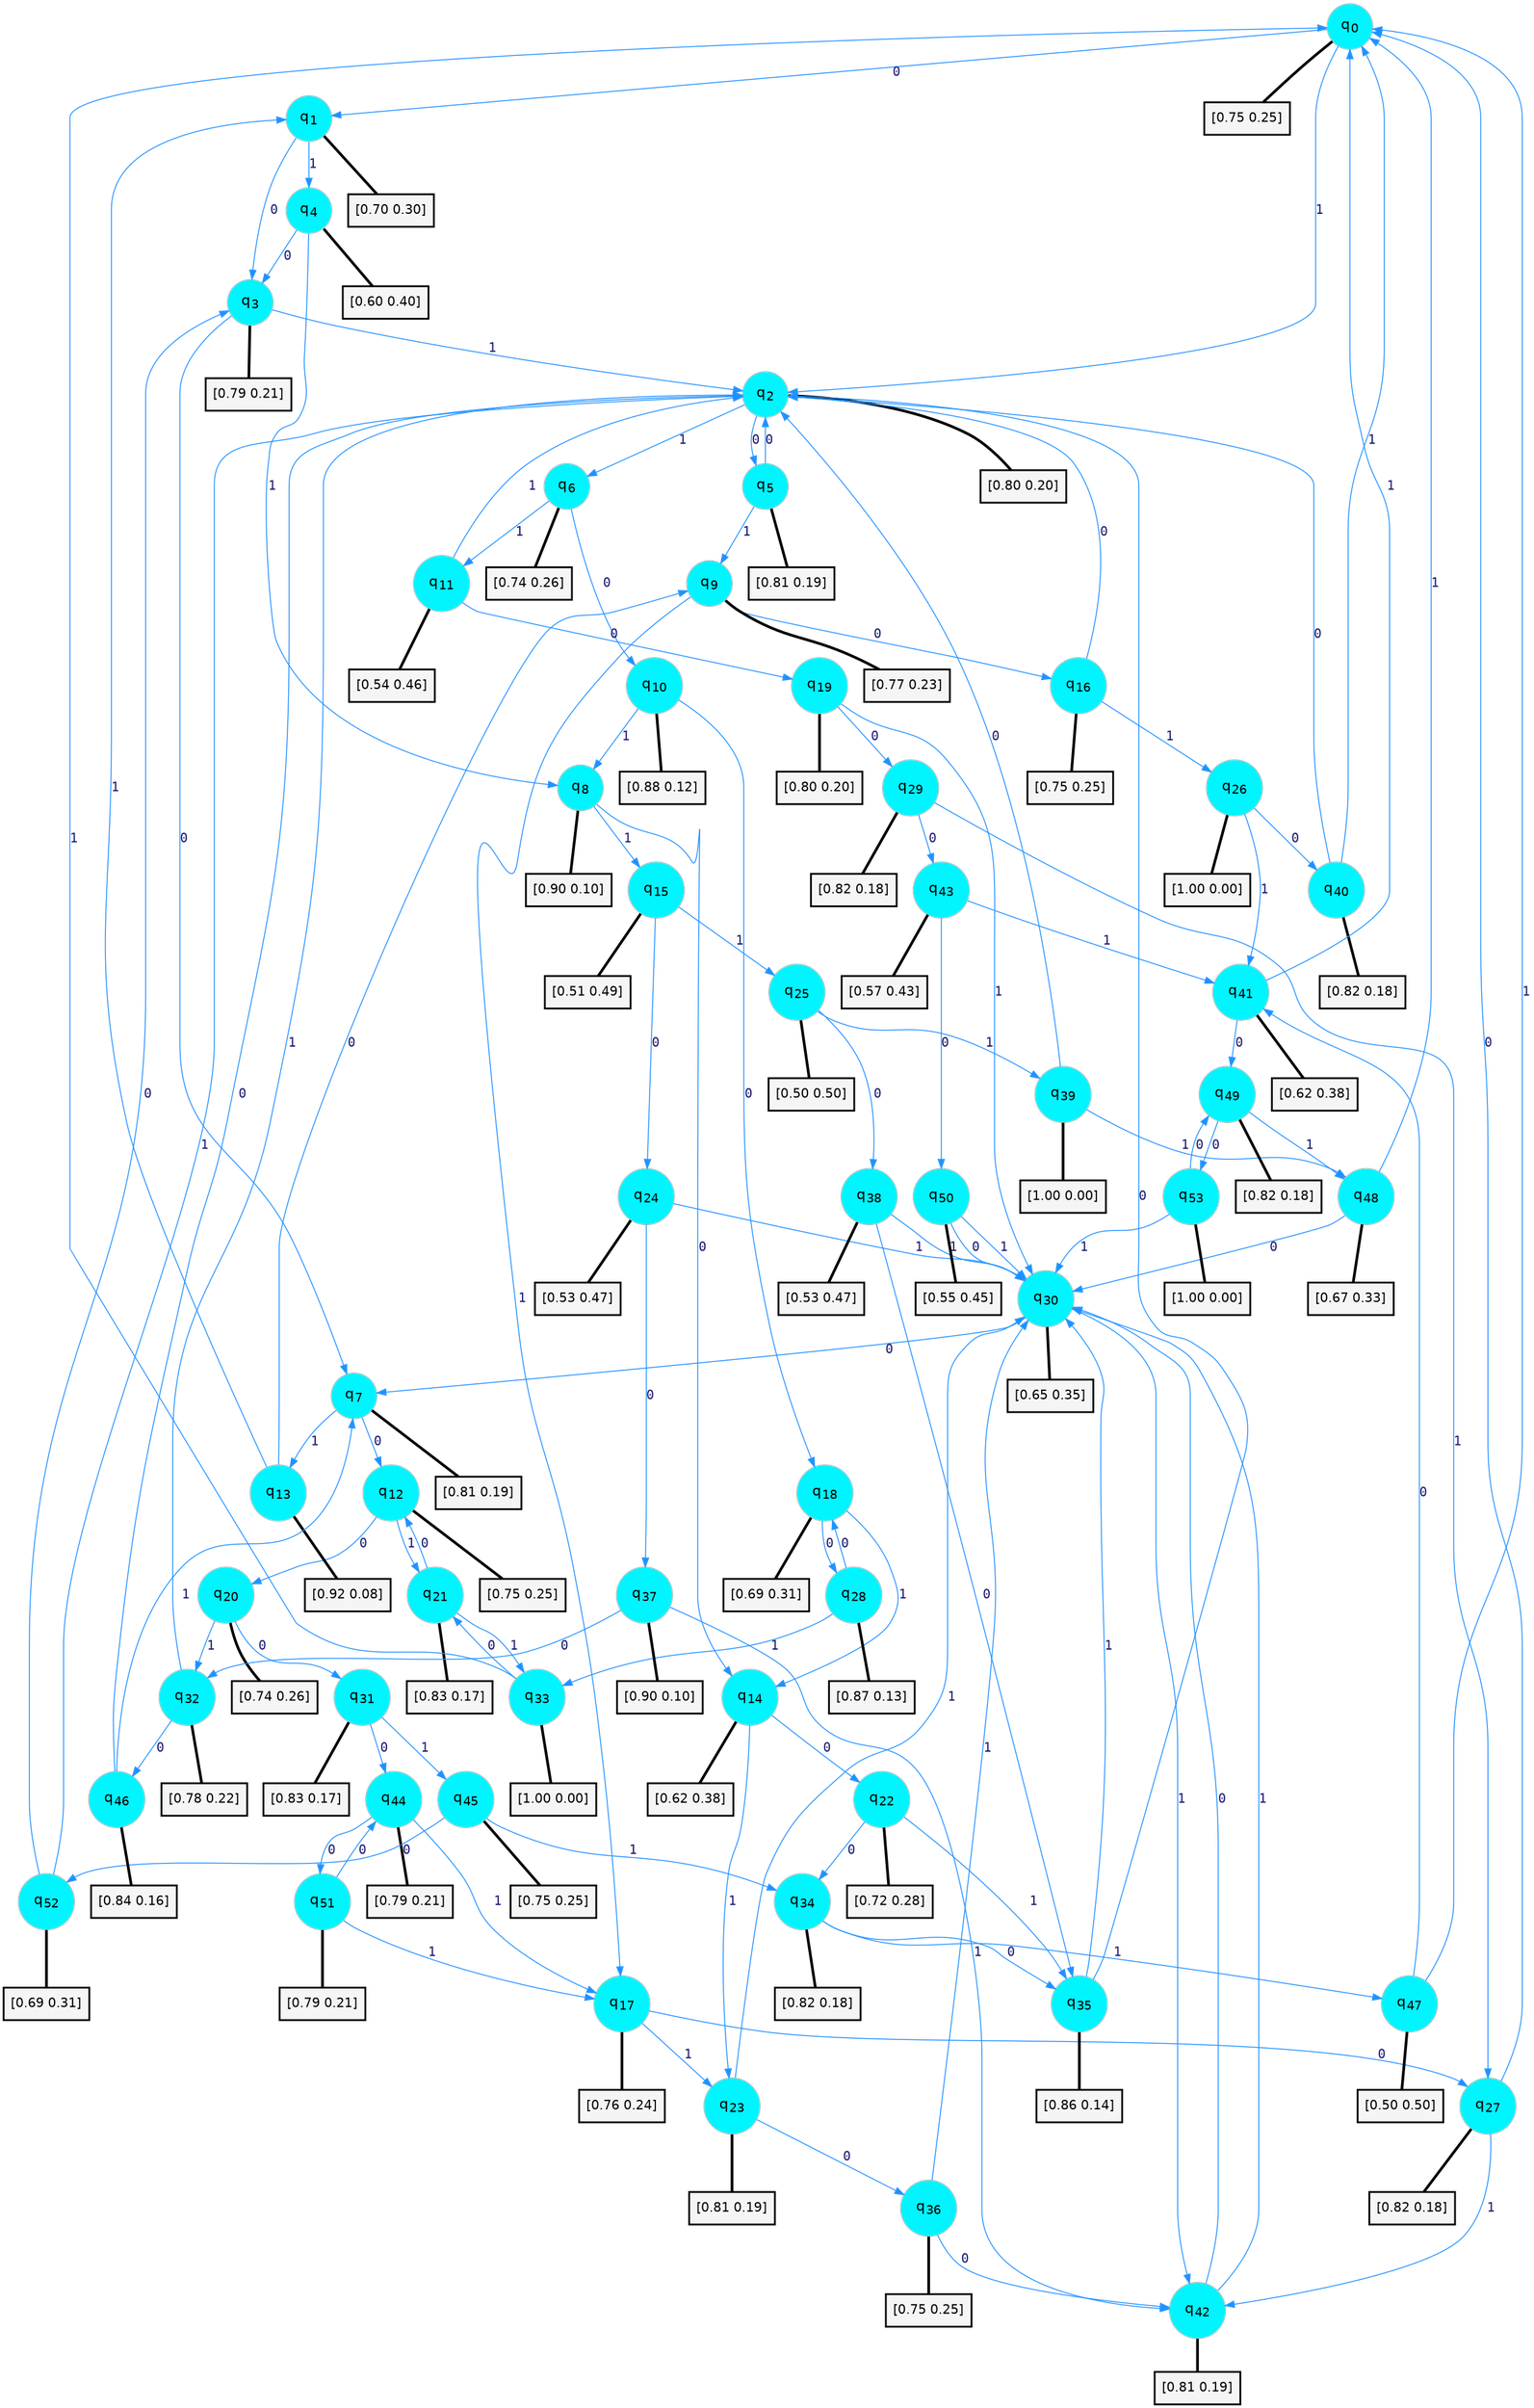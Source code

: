 digraph G {
graph [
bgcolor=transparent, dpi=300, rankdir=TD, size="40,25"];
node [
color=gray, fillcolor=turquoise1, fontcolor=black, fontname=Helvetica, fontsize=16, fontweight=bold, shape=circle, style=filled];
edge [
arrowsize=1, color=dodgerblue1, fontcolor=midnightblue, fontname=courier, fontweight=bold, penwidth=1, style=solid, weight=20];
0[label=<q<SUB>0</SUB>>];
1[label=<q<SUB>1</SUB>>];
2[label=<q<SUB>2</SUB>>];
3[label=<q<SUB>3</SUB>>];
4[label=<q<SUB>4</SUB>>];
5[label=<q<SUB>5</SUB>>];
6[label=<q<SUB>6</SUB>>];
7[label=<q<SUB>7</SUB>>];
8[label=<q<SUB>8</SUB>>];
9[label=<q<SUB>9</SUB>>];
10[label=<q<SUB>10</SUB>>];
11[label=<q<SUB>11</SUB>>];
12[label=<q<SUB>12</SUB>>];
13[label=<q<SUB>13</SUB>>];
14[label=<q<SUB>14</SUB>>];
15[label=<q<SUB>15</SUB>>];
16[label=<q<SUB>16</SUB>>];
17[label=<q<SUB>17</SUB>>];
18[label=<q<SUB>18</SUB>>];
19[label=<q<SUB>19</SUB>>];
20[label=<q<SUB>20</SUB>>];
21[label=<q<SUB>21</SUB>>];
22[label=<q<SUB>22</SUB>>];
23[label=<q<SUB>23</SUB>>];
24[label=<q<SUB>24</SUB>>];
25[label=<q<SUB>25</SUB>>];
26[label=<q<SUB>26</SUB>>];
27[label=<q<SUB>27</SUB>>];
28[label=<q<SUB>28</SUB>>];
29[label=<q<SUB>29</SUB>>];
30[label=<q<SUB>30</SUB>>];
31[label=<q<SUB>31</SUB>>];
32[label=<q<SUB>32</SUB>>];
33[label=<q<SUB>33</SUB>>];
34[label=<q<SUB>34</SUB>>];
35[label=<q<SUB>35</SUB>>];
36[label=<q<SUB>36</SUB>>];
37[label=<q<SUB>37</SUB>>];
38[label=<q<SUB>38</SUB>>];
39[label=<q<SUB>39</SUB>>];
40[label=<q<SUB>40</SUB>>];
41[label=<q<SUB>41</SUB>>];
42[label=<q<SUB>42</SUB>>];
43[label=<q<SUB>43</SUB>>];
44[label=<q<SUB>44</SUB>>];
45[label=<q<SUB>45</SUB>>];
46[label=<q<SUB>46</SUB>>];
47[label=<q<SUB>47</SUB>>];
48[label=<q<SUB>48</SUB>>];
49[label=<q<SUB>49</SUB>>];
50[label=<q<SUB>50</SUB>>];
51[label=<q<SUB>51</SUB>>];
52[label=<q<SUB>52</SUB>>];
53[label=<q<SUB>53</SUB>>];
54[label="[0.75 0.25]", shape=box,fontcolor=black, fontname=Helvetica, fontsize=14, penwidth=2, fillcolor=whitesmoke,color=black];
55[label="[0.70 0.30]", shape=box,fontcolor=black, fontname=Helvetica, fontsize=14, penwidth=2, fillcolor=whitesmoke,color=black];
56[label="[0.80 0.20]", shape=box,fontcolor=black, fontname=Helvetica, fontsize=14, penwidth=2, fillcolor=whitesmoke,color=black];
57[label="[0.79 0.21]", shape=box,fontcolor=black, fontname=Helvetica, fontsize=14, penwidth=2, fillcolor=whitesmoke,color=black];
58[label="[0.60 0.40]", shape=box,fontcolor=black, fontname=Helvetica, fontsize=14, penwidth=2, fillcolor=whitesmoke,color=black];
59[label="[0.81 0.19]", shape=box,fontcolor=black, fontname=Helvetica, fontsize=14, penwidth=2, fillcolor=whitesmoke,color=black];
60[label="[0.74 0.26]", shape=box,fontcolor=black, fontname=Helvetica, fontsize=14, penwidth=2, fillcolor=whitesmoke,color=black];
61[label="[0.81 0.19]", shape=box,fontcolor=black, fontname=Helvetica, fontsize=14, penwidth=2, fillcolor=whitesmoke,color=black];
62[label="[0.90 0.10]", shape=box,fontcolor=black, fontname=Helvetica, fontsize=14, penwidth=2, fillcolor=whitesmoke,color=black];
63[label="[0.77 0.23]", shape=box,fontcolor=black, fontname=Helvetica, fontsize=14, penwidth=2, fillcolor=whitesmoke,color=black];
64[label="[0.88 0.12]", shape=box,fontcolor=black, fontname=Helvetica, fontsize=14, penwidth=2, fillcolor=whitesmoke,color=black];
65[label="[0.54 0.46]", shape=box,fontcolor=black, fontname=Helvetica, fontsize=14, penwidth=2, fillcolor=whitesmoke,color=black];
66[label="[0.75 0.25]", shape=box,fontcolor=black, fontname=Helvetica, fontsize=14, penwidth=2, fillcolor=whitesmoke,color=black];
67[label="[0.92 0.08]", shape=box,fontcolor=black, fontname=Helvetica, fontsize=14, penwidth=2, fillcolor=whitesmoke,color=black];
68[label="[0.62 0.38]", shape=box,fontcolor=black, fontname=Helvetica, fontsize=14, penwidth=2, fillcolor=whitesmoke,color=black];
69[label="[0.51 0.49]", shape=box,fontcolor=black, fontname=Helvetica, fontsize=14, penwidth=2, fillcolor=whitesmoke,color=black];
70[label="[0.75 0.25]", shape=box,fontcolor=black, fontname=Helvetica, fontsize=14, penwidth=2, fillcolor=whitesmoke,color=black];
71[label="[0.76 0.24]", shape=box,fontcolor=black, fontname=Helvetica, fontsize=14, penwidth=2, fillcolor=whitesmoke,color=black];
72[label="[0.69 0.31]", shape=box,fontcolor=black, fontname=Helvetica, fontsize=14, penwidth=2, fillcolor=whitesmoke,color=black];
73[label="[0.80 0.20]", shape=box,fontcolor=black, fontname=Helvetica, fontsize=14, penwidth=2, fillcolor=whitesmoke,color=black];
74[label="[0.74 0.26]", shape=box,fontcolor=black, fontname=Helvetica, fontsize=14, penwidth=2, fillcolor=whitesmoke,color=black];
75[label="[0.83 0.17]", shape=box,fontcolor=black, fontname=Helvetica, fontsize=14, penwidth=2, fillcolor=whitesmoke,color=black];
76[label="[0.72 0.28]", shape=box,fontcolor=black, fontname=Helvetica, fontsize=14, penwidth=2, fillcolor=whitesmoke,color=black];
77[label="[0.81 0.19]", shape=box,fontcolor=black, fontname=Helvetica, fontsize=14, penwidth=2, fillcolor=whitesmoke,color=black];
78[label="[0.53 0.47]", shape=box,fontcolor=black, fontname=Helvetica, fontsize=14, penwidth=2, fillcolor=whitesmoke,color=black];
79[label="[0.50 0.50]", shape=box,fontcolor=black, fontname=Helvetica, fontsize=14, penwidth=2, fillcolor=whitesmoke,color=black];
80[label="[1.00 0.00]", shape=box,fontcolor=black, fontname=Helvetica, fontsize=14, penwidth=2, fillcolor=whitesmoke,color=black];
81[label="[0.82 0.18]", shape=box,fontcolor=black, fontname=Helvetica, fontsize=14, penwidth=2, fillcolor=whitesmoke,color=black];
82[label="[0.87 0.13]", shape=box,fontcolor=black, fontname=Helvetica, fontsize=14, penwidth=2, fillcolor=whitesmoke,color=black];
83[label="[0.82 0.18]", shape=box,fontcolor=black, fontname=Helvetica, fontsize=14, penwidth=2, fillcolor=whitesmoke,color=black];
84[label="[0.65 0.35]", shape=box,fontcolor=black, fontname=Helvetica, fontsize=14, penwidth=2, fillcolor=whitesmoke,color=black];
85[label="[0.83 0.17]", shape=box,fontcolor=black, fontname=Helvetica, fontsize=14, penwidth=2, fillcolor=whitesmoke,color=black];
86[label="[0.78 0.22]", shape=box,fontcolor=black, fontname=Helvetica, fontsize=14, penwidth=2, fillcolor=whitesmoke,color=black];
87[label="[1.00 0.00]", shape=box,fontcolor=black, fontname=Helvetica, fontsize=14, penwidth=2, fillcolor=whitesmoke,color=black];
88[label="[0.82 0.18]", shape=box,fontcolor=black, fontname=Helvetica, fontsize=14, penwidth=2, fillcolor=whitesmoke,color=black];
89[label="[0.86 0.14]", shape=box,fontcolor=black, fontname=Helvetica, fontsize=14, penwidth=2, fillcolor=whitesmoke,color=black];
90[label="[0.75 0.25]", shape=box,fontcolor=black, fontname=Helvetica, fontsize=14, penwidth=2, fillcolor=whitesmoke,color=black];
91[label="[0.90 0.10]", shape=box,fontcolor=black, fontname=Helvetica, fontsize=14, penwidth=2, fillcolor=whitesmoke,color=black];
92[label="[0.53 0.47]", shape=box,fontcolor=black, fontname=Helvetica, fontsize=14, penwidth=2, fillcolor=whitesmoke,color=black];
93[label="[1.00 0.00]", shape=box,fontcolor=black, fontname=Helvetica, fontsize=14, penwidth=2, fillcolor=whitesmoke,color=black];
94[label="[0.82 0.18]", shape=box,fontcolor=black, fontname=Helvetica, fontsize=14, penwidth=2, fillcolor=whitesmoke,color=black];
95[label="[0.62 0.38]", shape=box,fontcolor=black, fontname=Helvetica, fontsize=14, penwidth=2, fillcolor=whitesmoke,color=black];
96[label="[0.81 0.19]", shape=box,fontcolor=black, fontname=Helvetica, fontsize=14, penwidth=2, fillcolor=whitesmoke,color=black];
97[label="[0.57 0.43]", shape=box,fontcolor=black, fontname=Helvetica, fontsize=14, penwidth=2, fillcolor=whitesmoke,color=black];
98[label="[0.79 0.21]", shape=box,fontcolor=black, fontname=Helvetica, fontsize=14, penwidth=2, fillcolor=whitesmoke,color=black];
99[label="[0.75 0.25]", shape=box,fontcolor=black, fontname=Helvetica, fontsize=14, penwidth=2, fillcolor=whitesmoke,color=black];
100[label="[0.84 0.16]", shape=box,fontcolor=black, fontname=Helvetica, fontsize=14, penwidth=2, fillcolor=whitesmoke,color=black];
101[label="[0.50 0.50]", shape=box,fontcolor=black, fontname=Helvetica, fontsize=14, penwidth=2, fillcolor=whitesmoke,color=black];
102[label="[0.67 0.33]", shape=box,fontcolor=black, fontname=Helvetica, fontsize=14, penwidth=2, fillcolor=whitesmoke,color=black];
103[label="[0.82 0.18]", shape=box,fontcolor=black, fontname=Helvetica, fontsize=14, penwidth=2, fillcolor=whitesmoke,color=black];
104[label="[0.55 0.45]", shape=box,fontcolor=black, fontname=Helvetica, fontsize=14, penwidth=2, fillcolor=whitesmoke,color=black];
105[label="[0.79 0.21]", shape=box,fontcolor=black, fontname=Helvetica, fontsize=14, penwidth=2, fillcolor=whitesmoke,color=black];
106[label="[0.69 0.31]", shape=box,fontcolor=black, fontname=Helvetica, fontsize=14, penwidth=2, fillcolor=whitesmoke,color=black];
107[label="[1.00 0.00]", shape=box,fontcolor=black, fontname=Helvetica, fontsize=14, penwidth=2, fillcolor=whitesmoke,color=black];
0->1 [label=0];
0->2 [label=1];
0->54 [arrowhead=none, penwidth=3,color=black];
1->3 [label=0];
1->4 [label=1];
1->55 [arrowhead=none, penwidth=3,color=black];
2->5 [label=0];
2->6 [label=1];
2->56 [arrowhead=none, penwidth=3,color=black];
3->7 [label=0];
3->2 [label=1];
3->57 [arrowhead=none, penwidth=3,color=black];
4->3 [label=0];
4->8 [label=1];
4->58 [arrowhead=none, penwidth=3,color=black];
5->2 [label=0];
5->9 [label=1];
5->59 [arrowhead=none, penwidth=3,color=black];
6->10 [label=0];
6->11 [label=1];
6->60 [arrowhead=none, penwidth=3,color=black];
7->12 [label=0];
7->13 [label=1];
7->61 [arrowhead=none, penwidth=3,color=black];
8->14 [label=0];
8->15 [label=1];
8->62 [arrowhead=none, penwidth=3,color=black];
9->16 [label=0];
9->17 [label=1];
9->63 [arrowhead=none, penwidth=3,color=black];
10->18 [label=0];
10->8 [label=1];
10->64 [arrowhead=none, penwidth=3,color=black];
11->19 [label=0];
11->2 [label=1];
11->65 [arrowhead=none, penwidth=3,color=black];
12->20 [label=0];
12->21 [label=1];
12->66 [arrowhead=none, penwidth=3,color=black];
13->9 [label=0];
13->1 [label=1];
13->67 [arrowhead=none, penwidth=3,color=black];
14->22 [label=0];
14->23 [label=1];
14->68 [arrowhead=none, penwidth=3,color=black];
15->24 [label=0];
15->25 [label=1];
15->69 [arrowhead=none, penwidth=3,color=black];
16->2 [label=0];
16->26 [label=1];
16->70 [arrowhead=none, penwidth=3,color=black];
17->27 [label=0];
17->23 [label=1];
17->71 [arrowhead=none, penwidth=3,color=black];
18->28 [label=0];
18->14 [label=1];
18->72 [arrowhead=none, penwidth=3,color=black];
19->29 [label=0];
19->30 [label=1];
19->73 [arrowhead=none, penwidth=3,color=black];
20->31 [label=0];
20->32 [label=1];
20->74 [arrowhead=none, penwidth=3,color=black];
21->12 [label=0];
21->33 [label=1];
21->75 [arrowhead=none, penwidth=3,color=black];
22->34 [label=0];
22->35 [label=1];
22->76 [arrowhead=none, penwidth=3,color=black];
23->36 [label=0];
23->30 [label=1];
23->77 [arrowhead=none, penwidth=3,color=black];
24->37 [label=0];
24->30 [label=1];
24->78 [arrowhead=none, penwidth=3,color=black];
25->38 [label=0];
25->39 [label=1];
25->79 [arrowhead=none, penwidth=3,color=black];
26->40 [label=0];
26->41 [label=1];
26->80 [arrowhead=none, penwidth=3,color=black];
27->0 [label=0];
27->42 [label=1];
27->81 [arrowhead=none, penwidth=3,color=black];
28->18 [label=0];
28->33 [label=1];
28->82 [arrowhead=none, penwidth=3,color=black];
29->43 [label=0];
29->27 [label=1];
29->83 [arrowhead=none, penwidth=3,color=black];
30->7 [label=0];
30->42 [label=1];
30->84 [arrowhead=none, penwidth=3,color=black];
31->44 [label=0];
31->45 [label=1];
31->85 [arrowhead=none, penwidth=3,color=black];
32->46 [label=0];
32->2 [label=1];
32->86 [arrowhead=none, penwidth=3,color=black];
33->21 [label=0];
33->0 [label=1];
33->87 [arrowhead=none, penwidth=3,color=black];
34->35 [label=0];
34->47 [label=1];
34->88 [arrowhead=none, penwidth=3,color=black];
35->2 [label=0];
35->30 [label=1];
35->89 [arrowhead=none, penwidth=3,color=black];
36->42 [label=0];
36->30 [label=1];
36->90 [arrowhead=none, penwidth=3,color=black];
37->32 [label=0];
37->42 [label=1];
37->91 [arrowhead=none, penwidth=3,color=black];
38->35 [label=0];
38->30 [label=1];
38->92 [arrowhead=none, penwidth=3,color=black];
39->2 [label=0];
39->48 [label=1];
39->93 [arrowhead=none, penwidth=3,color=black];
40->2 [label=0];
40->0 [label=1];
40->94 [arrowhead=none, penwidth=3,color=black];
41->49 [label=0];
41->0 [label=1];
41->95 [arrowhead=none, penwidth=3,color=black];
42->30 [label=0];
42->30 [label=1];
42->96 [arrowhead=none, penwidth=3,color=black];
43->50 [label=0];
43->41 [label=1];
43->97 [arrowhead=none, penwidth=3,color=black];
44->51 [label=0];
44->17 [label=1];
44->98 [arrowhead=none, penwidth=3,color=black];
45->52 [label=0];
45->34 [label=1];
45->99 [arrowhead=none, penwidth=3,color=black];
46->2 [label=0];
46->7 [label=1];
46->100 [arrowhead=none, penwidth=3,color=black];
47->41 [label=0];
47->0 [label=1];
47->101 [arrowhead=none, penwidth=3,color=black];
48->30 [label=0];
48->0 [label=1];
48->102 [arrowhead=none, penwidth=3,color=black];
49->53 [label=0];
49->48 [label=1];
49->103 [arrowhead=none, penwidth=3,color=black];
50->30 [label=0];
50->30 [label=1];
50->104 [arrowhead=none, penwidth=3,color=black];
51->44 [label=0];
51->17 [label=1];
51->105 [arrowhead=none, penwidth=3,color=black];
52->3 [label=0];
52->2 [label=1];
52->106 [arrowhead=none, penwidth=3,color=black];
53->49 [label=0];
53->30 [label=1];
53->107 [arrowhead=none, penwidth=3,color=black];
}
